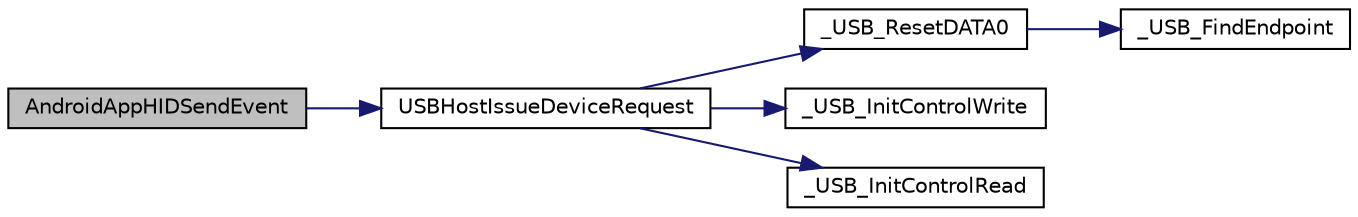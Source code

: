 digraph "AndroidAppHIDSendEvent"
{
  edge [fontname="Helvetica",fontsize="10",labelfontname="Helvetica",labelfontsize="10"];
  node [fontname="Helvetica",fontsize="10",shape=record];
  rankdir="LR";
  Node1 [label="AndroidAppHIDSendEvent",height=0.2,width=0.4,color="black", fillcolor="grey75", style="filled", fontcolor="black"];
  Node1 -> Node2 [color="midnightblue",fontsize="10",style="solid"];
  Node2 [label="USBHostIssueDeviceRequest",height=0.2,width=0.4,color="black", fillcolor="white", style="filled",URL="$usb__host_8h.html#a17f2dbf6b2ef2c47a52dc50b64776344"];
  Node2 -> Node3 [color="midnightblue",fontsize="10",style="solid"];
  Node3 [label="_USB_ResetDATA0",height=0.2,width=0.4,color="black", fillcolor="white", style="filled",URL="$usb__host_8c.html#a5d09188ddf7b972f9b2f54d11c0081f6"];
  Node3 -> Node4 [color="midnightblue",fontsize="10",style="solid"];
  Node4 [label="_USB_FindEndpoint",height=0.2,width=0.4,color="black", fillcolor="white", style="filled",URL="$usb__host_8c.html#ae449b4da12d04e5c006874382c84caab"];
  Node2 -> Node5 [color="midnightblue",fontsize="10",style="solid"];
  Node5 [label="_USB_InitControlWrite",height=0.2,width=0.4,color="black", fillcolor="white", style="filled",URL="$usb__host_8c.html#a058419fc74add8358df667b00c827581"];
  Node2 -> Node6 [color="midnightblue",fontsize="10",style="solid"];
  Node6 [label="_USB_InitControlRead",height=0.2,width=0.4,color="black", fillcolor="white", style="filled",URL="$usb__host_8c.html#af241c7058876aad3e2680b191af50a5c"];
}

